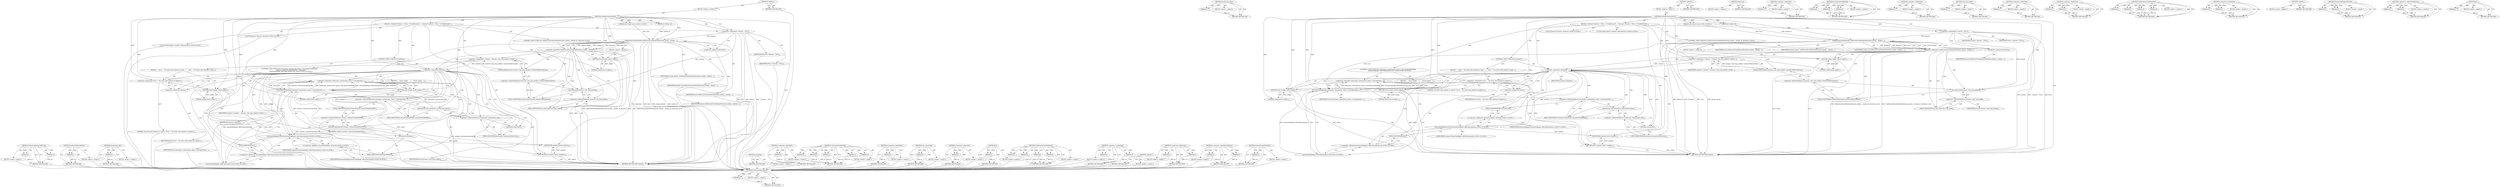 digraph "GetLastCommittedURL" {
vulnerable_119 [label=<(METHOD,GetActiveWebContents)>];
vulnerable_120 [label=<(PARAM,p1)>];
vulnerable_121 [label=<(BLOCK,&lt;empty&gt;,&lt;empty&gt;)>];
vulnerable_122 [label=<(METHOD_RETURN,ANY)>];
vulnerable_142 [label=<(METHOD,permissions_data)>];
vulnerable_143 [label=<(PARAM,p1)>];
vulnerable_144 [label=<(BLOCK,&lt;empty&gt;,&lt;empty&gt;)>];
vulnerable_145 [label=<(METHOD_RETURN,ANY)>];
vulnerable_6 [label=<(METHOD,&lt;global&gt;)<SUB>1</SUB>>];
vulnerable_7 [label=<(BLOCK,&lt;empty&gt;,&lt;empty&gt;)<SUB>1</SUB>>];
vulnerable_8 [label=<(METHOD,GetWebContentsForID)<SUB>1</SUB>>];
vulnerable_9 [label=<(PARAM,int window_id)<SUB>2</SUB>>];
vulnerable_10 [label="<(PARAM,std::string* error)<SUB>3</SUB>>"];
vulnerable_11 [label=<(BLOCK,{
  Browser* browser = NULL;
  if (!GetBrowserF...,{
  Browser* browser = NULL;
  if (!GetBrowserF...)<SUB>3</SUB>>];
vulnerable_12 [label="<(LOCAL,Browser* browser: Browser*)<SUB>4</SUB>>"];
vulnerable_13 [label=<(&lt;operator&gt;.assignment,* browser = NULL)<SUB>4</SUB>>];
vulnerable_14 [label=<(IDENTIFIER,browser,* browser = NULL)<SUB>4</SUB>>];
vulnerable_15 [label=<(IDENTIFIER,NULL,* browser = NULL)<SUB>4</SUB>>];
vulnerable_16 [label=<(CONTROL_STRUCTURE,IF,if (!GetBrowserFromWindowID(chrome_details_, window_id, &amp;browser, error)))<SUB>5</SUB>>];
vulnerable_17 [label=<(&lt;operator&gt;.logicalNot,!GetBrowserFromWindowID(chrome_details_, window...)<SUB>5</SUB>>];
vulnerable_18 [label=<(GetBrowserFromWindowID,GetBrowserFromWindowID(chrome_details_, window_...)<SUB>5</SUB>>];
vulnerable_19 [label=<(IDENTIFIER,chrome_details_,GetBrowserFromWindowID(chrome_details_, window_...)<SUB>5</SUB>>];
vulnerable_20 [label=<(IDENTIFIER,window_id,GetBrowserFromWindowID(chrome_details_, window_...)<SUB>5</SUB>>];
vulnerable_21 [label=<(&lt;operator&gt;.addressOf,&amp;browser)<SUB>5</SUB>>];
vulnerable_22 [label=<(IDENTIFIER,browser,GetBrowserFromWindowID(chrome_details_, window_...)<SUB>5</SUB>>];
vulnerable_23 [label=<(IDENTIFIER,error,GetBrowserFromWindowID(chrome_details_, window_...)<SUB>5</SUB>>];
vulnerable_24 [label=<(BLOCK,&lt;empty&gt;,&lt;empty&gt;)<SUB>6</SUB>>];
vulnerable_25 [label=<(RETURN,return nullptr;,return nullptr;)<SUB>6</SUB>>];
vulnerable_26 [label=<(LITERAL,nullptr,return nullptr;)<SUB>6</SUB>>];
vulnerable_27 [label="<(LOCAL,WebContents* contents: WebContents*)<SUB>8</SUB>>"];
vulnerable_28 [label=<(&lt;operator&gt;.assignment,* contents = browser-&gt;tab_strip_model()-&gt;GetAct...)<SUB>8</SUB>>];
vulnerable_29 [label=<(IDENTIFIER,contents,* contents = browser-&gt;tab_strip_model()-&gt;GetAct...)<SUB>8</SUB>>];
vulnerable_30 [label=<(GetActiveWebContents,browser-&gt;tab_strip_model()-&gt;GetActiveWebContents())<SUB>8</SUB>>];
vulnerable_31 [label=<(&lt;operator&gt;.indirectFieldAccess,browser-&gt;tab_strip_model()-&gt;GetActiveWebContents)<SUB>8</SUB>>];
vulnerable_32 [label=<(tab_strip_model,browser-&gt;tab_strip_model())<SUB>8</SUB>>];
vulnerable_33 [label=<(&lt;operator&gt;.indirectFieldAccess,browser-&gt;tab_strip_model)<SUB>8</SUB>>];
vulnerable_34 [label=<(IDENTIFIER,browser,browser-&gt;tab_strip_model())<SUB>8</SUB>>];
vulnerable_35 [label=<(FIELD_IDENTIFIER,tab_strip_model,tab_strip_model)<SUB>8</SUB>>];
vulnerable_36 [label=<(FIELD_IDENTIFIER,GetActiveWebContents,GetActiveWebContents)<SUB>8</SUB>>];
vulnerable_37 [label=<(CONTROL_STRUCTURE,IF,if (!contents))<SUB>9</SUB>>];
vulnerable_38 [label=<(&lt;operator&gt;.logicalNot,!contents)<SUB>9</SUB>>];
vulnerable_39 [label=<(IDENTIFIER,contents,!contents)<SUB>9</SUB>>];
vulnerable_40 [label=<(BLOCK,{
    *error = &quot;No active web contents to captu...,{
    *error = &quot;No active web contents to captu...)<SUB>9</SUB>>];
vulnerable_41 [label=<(&lt;operator&gt;.assignment,*error = &quot;No active web contents to capture&quot;)<SUB>10</SUB>>];
vulnerable_42 [label=<(&lt;operator&gt;.indirection,*error)<SUB>10</SUB>>];
vulnerable_43 [label=<(IDENTIFIER,error,*error = &quot;No active web contents to capture&quot;)<SUB>10</SUB>>];
vulnerable_44 [label=<(LITERAL,&quot;No active web contents to capture&quot;,*error = &quot;No active web contents to capture&quot;)<SUB>10</SUB>>];
vulnerable_45 [label=<(RETURN,return nullptr;,return nullptr;)<SUB>11</SUB>>];
vulnerable_46 [label=<(LITERAL,nullptr,return nullptr;)<SUB>11</SUB>>];
vulnerable_47 [label="<(CONTROL_STRUCTURE,IF,if (!extension()-&gt;permissions_data()-&gt;CanCaptureVisiblePage(
           SessionTabHelper::IdForTab(contents).id(), error)))<SUB>14</SUB>>"];
vulnerable_48 [label=<(&lt;operator&gt;.logicalNot,!extension()-&gt;permissions_data()-&gt;CanCaptureVis...)<SUB>14</SUB>>];
vulnerable_49 [label=<(CanCaptureVisiblePage,extension()-&gt;permissions_data()-&gt;CanCaptureVisi...)<SUB>14</SUB>>];
vulnerable_50 [label=<(&lt;operator&gt;.indirectFieldAccess,extension()-&gt;permissions_data()-&gt;CanCaptureVisi...)<SUB>14</SUB>>];
vulnerable_51 [label=<(permissions_data,extension()-&gt;permissions_data())<SUB>14</SUB>>];
vulnerable_52 [label=<(&lt;operator&gt;.indirectFieldAccess,extension()-&gt;permissions_data)<SUB>14</SUB>>];
vulnerable_53 [label=<(extension,extension())<SUB>14</SUB>>];
vulnerable_54 [label=<(FIELD_IDENTIFIER,permissions_data,permissions_data)<SUB>14</SUB>>];
vulnerable_55 [label=<(FIELD_IDENTIFIER,CanCaptureVisiblePage,CanCaptureVisiblePage)<SUB>14</SUB>>];
vulnerable_56 [label="<(id,SessionTabHelper::IdForTab(contents).id())<SUB>15</SUB>>"];
vulnerable_57 [label="<(&lt;operator&gt;.fieldAccess,SessionTabHelper::IdForTab(contents).id)<SUB>15</SUB>>"];
vulnerable_58 [label="<(SessionTabHelper.IdForTab,SessionTabHelper::IdForTab(contents))<SUB>15</SUB>>"];
vulnerable_59 [label="<(&lt;operator&gt;.fieldAccess,SessionTabHelper::IdForTab)<SUB>15</SUB>>"];
vulnerable_60 [label="<(IDENTIFIER,SessionTabHelper,SessionTabHelper::IdForTab(contents))<SUB>15</SUB>>"];
vulnerable_61 [label=<(FIELD_IDENTIFIER,IdForTab,IdForTab)<SUB>15</SUB>>];
vulnerable_62 [label="<(IDENTIFIER,contents,SessionTabHelper::IdForTab(contents))<SUB>15</SUB>>"];
vulnerable_63 [label=<(FIELD_IDENTIFIER,id,id)<SUB>15</SUB>>];
vulnerable_64 [label=<(IDENTIFIER,error,extension()-&gt;permissions_data()-&gt;CanCaptureVisi...)<SUB>15</SUB>>];
vulnerable_65 [label=<(BLOCK,{
     return nullptr;
   },{
     return nullptr;
   })<SUB>15</SUB>>];
vulnerable_66 [label=<(RETURN,return nullptr;,return nullptr;)<SUB>16</SUB>>];
vulnerable_67 [label=<(LITERAL,nullptr,return nullptr;)<SUB>16</SUB>>];
vulnerable_68 [label=<(RETURN,return contents;,return contents;)<SUB>18</SUB>>];
vulnerable_69 [label=<(IDENTIFIER,contents,return contents;)<SUB>18</SUB>>];
vulnerable_70 [label=<(METHOD_RETURN,WebContents)<SUB>1</SUB>>];
vulnerable_72 [label=<(METHOD_RETURN,ANY)<SUB>1</SUB>>];
vulnerable_146 [label=<(METHOD,extension)>];
vulnerable_147 [label=<(BLOCK,&lt;empty&gt;,&lt;empty&gt;)>];
vulnerable_148 [label=<(METHOD_RETURN,ANY)>];
vulnerable_104 [label=<(METHOD,&lt;operator&gt;.logicalNot)>];
vulnerable_105 [label=<(PARAM,p1)>];
vulnerable_106 [label=<(BLOCK,&lt;empty&gt;,&lt;empty&gt;)>];
vulnerable_107 [label=<(METHOD_RETURN,ANY)>];
vulnerable_136 [label=<(METHOD,CanCaptureVisiblePage)>];
vulnerable_137 [label=<(PARAM,p1)>];
vulnerable_138 [label=<(PARAM,p2)>];
vulnerable_139 [label=<(PARAM,p3)>];
vulnerable_140 [label=<(BLOCK,&lt;empty&gt;,&lt;empty&gt;)>];
vulnerable_141 [label=<(METHOD_RETURN,ANY)>];
vulnerable_132 [label=<(METHOD,&lt;operator&gt;.indirection)>];
vulnerable_133 [label=<(PARAM,p1)>];
vulnerable_134 [label=<(BLOCK,&lt;empty&gt;,&lt;empty&gt;)>];
vulnerable_135 [label=<(METHOD_RETURN,ANY)>];
vulnerable_128 [label=<(METHOD,tab_strip_model)>];
vulnerable_129 [label=<(PARAM,p1)>];
vulnerable_130 [label=<(BLOCK,&lt;empty&gt;,&lt;empty&gt;)>];
vulnerable_131 [label=<(METHOD_RETURN,ANY)>];
vulnerable_115 [label=<(METHOD,&lt;operator&gt;.addressOf)>];
vulnerable_116 [label=<(PARAM,p1)>];
vulnerable_117 [label=<(BLOCK,&lt;empty&gt;,&lt;empty&gt;)>];
vulnerable_118 [label=<(METHOD_RETURN,ANY)>];
vulnerable_153 [label=<(METHOD,&lt;operator&gt;.fieldAccess)>];
vulnerable_154 [label=<(PARAM,p1)>];
vulnerable_155 [label=<(PARAM,p2)>];
vulnerable_156 [label=<(BLOCK,&lt;empty&gt;,&lt;empty&gt;)>];
vulnerable_157 [label=<(METHOD_RETURN,ANY)>];
vulnerable_108 [label=<(METHOD,GetBrowserFromWindowID)>];
vulnerable_109 [label=<(PARAM,p1)>];
vulnerable_110 [label=<(PARAM,p2)>];
vulnerable_111 [label=<(PARAM,p3)>];
vulnerable_112 [label=<(PARAM,p4)>];
vulnerable_113 [label=<(BLOCK,&lt;empty&gt;,&lt;empty&gt;)>];
vulnerable_114 [label=<(METHOD_RETURN,ANY)>];
vulnerable_99 [label=<(METHOD,&lt;operator&gt;.assignment)>];
vulnerable_100 [label=<(PARAM,p1)>];
vulnerable_101 [label=<(PARAM,p2)>];
vulnerable_102 [label=<(BLOCK,&lt;empty&gt;,&lt;empty&gt;)>];
vulnerable_103 [label=<(METHOD_RETURN,ANY)>];
vulnerable_93 [label=<(METHOD,&lt;global&gt;)<SUB>1</SUB>>];
vulnerable_94 [label=<(BLOCK,&lt;empty&gt;,&lt;empty&gt;)>];
vulnerable_95 [label=<(METHOD_RETURN,ANY)>];
vulnerable_158 [label=<(METHOD,SessionTabHelper.IdForTab)>];
vulnerable_159 [label=<(PARAM,p1)>];
vulnerable_160 [label=<(PARAM,p2)>];
vulnerable_161 [label=<(BLOCK,&lt;empty&gt;,&lt;empty&gt;)>];
vulnerable_162 [label=<(METHOD_RETURN,ANY)>];
vulnerable_123 [label=<(METHOD,&lt;operator&gt;.indirectFieldAccess)>];
vulnerable_124 [label=<(PARAM,p1)>];
vulnerable_125 [label=<(PARAM,p2)>];
vulnerable_126 [label=<(BLOCK,&lt;empty&gt;,&lt;empty&gt;)>];
vulnerable_127 [label=<(METHOD_RETURN,ANY)>];
vulnerable_149 [label=<(METHOD,id)>];
vulnerable_150 [label=<(PARAM,p1)>];
vulnerable_151 [label=<(BLOCK,&lt;empty&gt;,&lt;empty&gt;)>];
vulnerable_152 [label=<(METHOD_RETURN,ANY)>];
fixed_169 [label=<(METHOD,SessionTabHelper.IdForTab)>];
fixed_170 [label=<(PARAM,p1)>];
fixed_171 [label=<(PARAM,p2)>];
fixed_172 [label=<(BLOCK,&lt;empty&gt;,&lt;empty&gt;)>];
fixed_173 [label=<(METHOD_RETURN,ANY)>];
fixed_124 [label=<(METHOD,GetActiveWebContents)>];
fixed_125 [label=<(PARAM,p1)>];
fixed_126 [label=<(BLOCK,&lt;empty&gt;,&lt;empty&gt;)>];
fixed_127 [label=<(METHOD_RETURN,ANY)>];
fixed_149 [label=<(METHOD,permissions_data)>];
fixed_150 [label=<(PARAM,p1)>];
fixed_151 [label=<(BLOCK,&lt;empty&gt;,&lt;empty&gt;)>];
fixed_152 [label=<(METHOD_RETURN,ANY)>];
fixed_6 [label=<(METHOD,&lt;global&gt;)<SUB>1</SUB>>];
fixed_7 [label=<(BLOCK,&lt;empty&gt;,&lt;empty&gt;)<SUB>1</SUB>>];
fixed_8 [label=<(METHOD,GetWebContentsForID)<SUB>1</SUB>>];
fixed_9 [label=<(PARAM,int window_id)<SUB>2</SUB>>];
fixed_10 [label="<(PARAM,std::string* error)<SUB>3</SUB>>"];
fixed_11 [label=<(BLOCK,{
  Browser* browser = NULL;
  if (!GetBrowserF...,{
  Browser* browser = NULL;
  if (!GetBrowserF...)<SUB>3</SUB>>];
fixed_12 [label="<(LOCAL,Browser* browser: Browser*)<SUB>4</SUB>>"];
fixed_13 [label=<(&lt;operator&gt;.assignment,* browser = NULL)<SUB>4</SUB>>];
fixed_14 [label=<(IDENTIFIER,browser,* browser = NULL)<SUB>4</SUB>>];
fixed_15 [label=<(IDENTIFIER,NULL,* browser = NULL)<SUB>4</SUB>>];
fixed_16 [label=<(CONTROL_STRUCTURE,IF,if (!GetBrowserFromWindowID(chrome_details_, window_id, &amp;browser, error)))<SUB>5</SUB>>];
fixed_17 [label=<(&lt;operator&gt;.logicalNot,!GetBrowserFromWindowID(chrome_details_, window...)<SUB>5</SUB>>];
fixed_18 [label=<(GetBrowserFromWindowID,GetBrowserFromWindowID(chrome_details_, window_...)<SUB>5</SUB>>];
fixed_19 [label=<(IDENTIFIER,chrome_details_,GetBrowserFromWindowID(chrome_details_, window_...)<SUB>5</SUB>>];
fixed_20 [label=<(IDENTIFIER,window_id,GetBrowserFromWindowID(chrome_details_, window_...)<SUB>5</SUB>>];
fixed_21 [label=<(&lt;operator&gt;.addressOf,&amp;browser)<SUB>5</SUB>>];
fixed_22 [label=<(IDENTIFIER,browser,GetBrowserFromWindowID(chrome_details_, window_...)<SUB>5</SUB>>];
fixed_23 [label=<(IDENTIFIER,error,GetBrowserFromWindowID(chrome_details_, window_...)<SUB>5</SUB>>];
fixed_24 [label=<(BLOCK,&lt;empty&gt;,&lt;empty&gt;)<SUB>6</SUB>>];
fixed_25 [label=<(RETURN,return nullptr;,return nullptr;)<SUB>6</SUB>>];
fixed_26 [label=<(LITERAL,nullptr,return nullptr;)<SUB>6</SUB>>];
fixed_27 [label="<(LOCAL,WebContents* contents: WebContents*)<SUB>8</SUB>>"];
fixed_28 [label=<(&lt;operator&gt;.assignment,* contents = browser-&gt;tab_strip_model()-&gt;GetAct...)<SUB>8</SUB>>];
fixed_29 [label=<(IDENTIFIER,contents,* contents = browser-&gt;tab_strip_model()-&gt;GetAct...)<SUB>8</SUB>>];
fixed_30 [label=<(GetActiveWebContents,browser-&gt;tab_strip_model()-&gt;GetActiveWebContents())<SUB>8</SUB>>];
fixed_31 [label=<(&lt;operator&gt;.indirectFieldAccess,browser-&gt;tab_strip_model()-&gt;GetActiveWebContents)<SUB>8</SUB>>];
fixed_32 [label=<(tab_strip_model,browser-&gt;tab_strip_model())<SUB>8</SUB>>];
fixed_33 [label=<(&lt;operator&gt;.indirectFieldAccess,browser-&gt;tab_strip_model)<SUB>8</SUB>>];
fixed_34 [label=<(IDENTIFIER,browser,browser-&gt;tab_strip_model())<SUB>8</SUB>>];
fixed_35 [label=<(FIELD_IDENTIFIER,tab_strip_model,tab_strip_model)<SUB>8</SUB>>];
fixed_36 [label=<(FIELD_IDENTIFIER,GetActiveWebContents,GetActiveWebContents)<SUB>8</SUB>>];
fixed_37 [label=<(CONTROL_STRUCTURE,IF,if (!contents))<SUB>9</SUB>>];
fixed_38 [label=<(&lt;operator&gt;.logicalNot,!contents)<SUB>9</SUB>>];
fixed_39 [label=<(IDENTIFIER,contents,!contents)<SUB>9</SUB>>];
fixed_40 [label=<(BLOCK,{
    *error = &quot;No active web contents to captu...,{
    *error = &quot;No active web contents to captu...)<SUB>9</SUB>>];
fixed_41 [label=<(&lt;operator&gt;.assignment,*error = &quot;No active web contents to capture&quot;)<SUB>10</SUB>>];
fixed_42 [label=<(&lt;operator&gt;.indirection,*error)<SUB>10</SUB>>];
fixed_43 [label=<(IDENTIFIER,error,*error = &quot;No active web contents to capture&quot;)<SUB>10</SUB>>];
fixed_44 [label=<(LITERAL,&quot;No active web contents to capture&quot;,*error = &quot;No active web contents to capture&quot;)<SUB>10</SUB>>];
fixed_45 [label=<(RETURN,return nullptr;,return nullptr;)<SUB>11</SUB>>];
fixed_46 [label=<(LITERAL,nullptr,return nullptr;)<SUB>11</SUB>>];
fixed_47 [label="<(CONTROL_STRUCTURE,IF,if (!extension()-&gt;permissions_data()-&gt;CanCaptureVisiblePage(
          contents-&gt;GetLastCommittedURL(), extension(),
           SessionTabHelper::IdForTab(contents).id(), error)))<SUB>14</SUB>>"];
fixed_48 [label=<(&lt;operator&gt;.logicalNot,!extension()-&gt;permissions_data()-&gt;CanCaptureVis...)<SUB>14</SUB>>];
fixed_49 [label=<(CanCaptureVisiblePage,extension()-&gt;permissions_data()-&gt;CanCaptureVisi...)<SUB>14</SUB>>];
fixed_50 [label=<(&lt;operator&gt;.indirectFieldAccess,extension()-&gt;permissions_data()-&gt;CanCaptureVisi...)<SUB>14</SUB>>];
fixed_51 [label=<(permissions_data,extension()-&gt;permissions_data())<SUB>14</SUB>>];
fixed_52 [label=<(&lt;operator&gt;.indirectFieldAccess,extension()-&gt;permissions_data)<SUB>14</SUB>>];
fixed_53 [label=<(extension,extension())<SUB>14</SUB>>];
fixed_54 [label=<(FIELD_IDENTIFIER,permissions_data,permissions_data)<SUB>14</SUB>>];
fixed_55 [label=<(FIELD_IDENTIFIER,CanCaptureVisiblePage,CanCaptureVisiblePage)<SUB>14</SUB>>];
fixed_56 [label=<(GetLastCommittedURL,contents-&gt;GetLastCommittedURL())<SUB>15</SUB>>];
fixed_57 [label=<(&lt;operator&gt;.indirectFieldAccess,contents-&gt;GetLastCommittedURL)<SUB>15</SUB>>];
fixed_58 [label=<(IDENTIFIER,contents,contents-&gt;GetLastCommittedURL())<SUB>15</SUB>>];
fixed_59 [label=<(FIELD_IDENTIFIER,GetLastCommittedURL,GetLastCommittedURL)<SUB>15</SUB>>];
fixed_60 [label=<(extension,extension())<SUB>15</SUB>>];
fixed_61 [label="<(id,SessionTabHelper::IdForTab(contents).id())<SUB>16</SUB>>"];
fixed_62 [label="<(&lt;operator&gt;.fieldAccess,SessionTabHelper::IdForTab(contents).id)<SUB>16</SUB>>"];
fixed_63 [label="<(SessionTabHelper.IdForTab,SessionTabHelper::IdForTab(contents))<SUB>16</SUB>>"];
fixed_64 [label="<(&lt;operator&gt;.fieldAccess,SessionTabHelper::IdForTab)<SUB>16</SUB>>"];
fixed_65 [label="<(IDENTIFIER,SessionTabHelper,SessionTabHelper::IdForTab(contents))<SUB>16</SUB>>"];
fixed_66 [label=<(FIELD_IDENTIFIER,IdForTab,IdForTab)<SUB>16</SUB>>];
fixed_67 [label="<(IDENTIFIER,contents,SessionTabHelper::IdForTab(contents))<SUB>16</SUB>>"];
fixed_68 [label=<(FIELD_IDENTIFIER,id,id)<SUB>16</SUB>>];
fixed_69 [label=<(IDENTIFIER,error,extension()-&gt;permissions_data()-&gt;CanCaptureVisi...)<SUB>16</SUB>>];
fixed_70 [label=<(BLOCK,{
     return nullptr;
   },{
     return nullptr;
   })<SUB>16</SUB>>];
fixed_71 [label=<(RETURN,return nullptr;,return nullptr;)<SUB>17</SUB>>];
fixed_72 [label=<(LITERAL,nullptr,return nullptr;)<SUB>17</SUB>>];
fixed_73 [label=<(RETURN,return contents;,return contents;)<SUB>19</SUB>>];
fixed_74 [label=<(IDENTIFIER,contents,return contents;)<SUB>19</SUB>>];
fixed_75 [label=<(METHOD_RETURN,WebContents)<SUB>1</SUB>>];
fixed_77 [label=<(METHOD_RETURN,ANY)<SUB>1</SUB>>];
fixed_153 [label=<(METHOD,extension)>];
fixed_154 [label=<(BLOCK,&lt;empty&gt;,&lt;empty&gt;)>];
fixed_155 [label=<(METHOD_RETURN,ANY)>];
fixed_109 [label=<(METHOD,&lt;operator&gt;.logicalNot)>];
fixed_110 [label=<(PARAM,p1)>];
fixed_111 [label=<(BLOCK,&lt;empty&gt;,&lt;empty&gt;)>];
fixed_112 [label=<(METHOD_RETURN,ANY)>];
fixed_141 [label=<(METHOD,CanCaptureVisiblePage)>];
fixed_142 [label=<(PARAM,p1)>];
fixed_143 [label=<(PARAM,p2)>];
fixed_144 [label=<(PARAM,p3)>];
fixed_145 [label=<(PARAM,p4)>];
fixed_146 [label=<(PARAM,p5)>];
fixed_147 [label=<(BLOCK,&lt;empty&gt;,&lt;empty&gt;)>];
fixed_148 [label=<(METHOD_RETURN,ANY)>];
fixed_137 [label=<(METHOD,&lt;operator&gt;.indirection)>];
fixed_138 [label=<(PARAM,p1)>];
fixed_139 [label=<(BLOCK,&lt;empty&gt;,&lt;empty&gt;)>];
fixed_140 [label=<(METHOD_RETURN,ANY)>];
fixed_133 [label=<(METHOD,tab_strip_model)>];
fixed_134 [label=<(PARAM,p1)>];
fixed_135 [label=<(BLOCK,&lt;empty&gt;,&lt;empty&gt;)>];
fixed_136 [label=<(METHOD_RETURN,ANY)>];
fixed_120 [label=<(METHOD,&lt;operator&gt;.addressOf)>];
fixed_121 [label=<(PARAM,p1)>];
fixed_122 [label=<(BLOCK,&lt;empty&gt;,&lt;empty&gt;)>];
fixed_123 [label=<(METHOD_RETURN,ANY)>];
fixed_160 [label=<(METHOD,id)>];
fixed_161 [label=<(PARAM,p1)>];
fixed_162 [label=<(BLOCK,&lt;empty&gt;,&lt;empty&gt;)>];
fixed_163 [label=<(METHOD_RETURN,ANY)>];
fixed_113 [label=<(METHOD,GetBrowserFromWindowID)>];
fixed_114 [label=<(PARAM,p1)>];
fixed_115 [label=<(PARAM,p2)>];
fixed_116 [label=<(PARAM,p3)>];
fixed_117 [label=<(PARAM,p4)>];
fixed_118 [label=<(BLOCK,&lt;empty&gt;,&lt;empty&gt;)>];
fixed_119 [label=<(METHOD_RETURN,ANY)>];
fixed_104 [label=<(METHOD,&lt;operator&gt;.assignment)>];
fixed_105 [label=<(PARAM,p1)>];
fixed_106 [label=<(PARAM,p2)>];
fixed_107 [label=<(BLOCK,&lt;empty&gt;,&lt;empty&gt;)>];
fixed_108 [label=<(METHOD_RETURN,ANY)>];
fixed_98 [label=<(METHOD,&lt;global&gt;)<SUB>1</SUB>>];
fixed_99 [label=<(BLOCK,&lt;empty&gt;,&lt;empty&gt;)>];
fixed_100 [label=<(METHOD_RETURN,ANY)>];
fixed_164 [label=<(METHOD,&lt;operator&gt;.fieldAccess)>];
fixed_165 [label=<(PARAM,p1)>];
fixed_166 [label=<(PARAM,p2)>];
fixed_167 [label=<(BLOCK,&lt;empty&gt;,&lt;empty&gt;)>];
fixed_168 [label=<(METHOD_RETURN,ANY)>];
fixed_128 [label=<(METHOD,&lt;operator&gt;.indirectFieldAccess)>];
fixed_129 [label=<(PARAM,p1)>];
fixed_130 [label=<(PARAM,p2)>];
fixed_131 [label=<(BLOCK,&lt;empty&gt;,&lt;empty&gt;)>];
fixed_132 [label=<(METHOD_RETURN,ANY)>];
fixed_156 [label=<(METHOD,GetLastCommittedURL)>];
fixed_157 [label=<(PARAM,p1)>];
fixed_158 [label=<(BLOCK,&lt;empty&gt;,&lt;empty&gt;)>];
fixed_159 [label=<(METHOD_RETURN,ANY)>];
vulnerable_119 -> vulnerable_120  [key=0, label="AST: "];
vulnerable_119 -> vulnerable_120  [key=1, label="DDG: "];
vulnerable_119 -> vulnerable_121  [key=0, label="AST: "];
vulnerable_119 -> vulnerable_122  [key=0, label="AST: "];
vulnerable_119 -> vulnerable_122  [key=1, label="CFG: "];
vulnerable_120 -> vulnerable_122  [key=0, label="DDG: p1"];
vulnerable_142 -> vulnerable_143  [key=0, label="AST: "];
vulnerable_142 -> vulnerable_143  [key=1, label="DDG: "];
vulnerable_142 -> vulnerable_144  [key=0, label="AST: "];
vulnerable_142 -> vulnerable_145  [key=0, label="AST: "];
vulnerable_142 -> vulnerable_145  [key=1, label="CFG: "];
vulnerable_143 -> vulnerable_145  [key=0, label="DDG: p1"];
vulnerable_6 -> vulnerable_7  [key=0, label="AST: "];
vulnerable_6 -> vulnerable_72  [key=0, label="AST: "];
vulnerable_6 -> vulnerable_72  [key=1, label="CFG: "];
vulnerable_7 -> vulnerable_8  [key=0, label="AST: "];
vulnerable_8 -> vulnerable_9  [key=0, label="AST: "];
vulnerable_8 -> vulnerable_9  [key=1, label="DDG: "];
vulnerable_8 -> vulnerable_10  [key=0, label="AST: "];
vulnerable_8 -> vulnerable_10  [key=1, label="DDG: "];
vulnerable_8 -> vulnerable_11  [key=0, label="AST: "];
vulnerable_8 -> vulnerable_70  [key=0, label="AST: "];
vulnerable_8 -> vulnerable_13  [key=0, label="CFG: "];
vulnerable_8 -> vulnerable_13  [key=1, label="DDG: "];
vulnerable_8 -> vulnerable_69  [key=0, label="DDG: "];
vulnerable_8 -> vulnerable_25  [key=0, label="DDG: "];
vulnerable_8 -> vulnerable_38  [key=0, label="DDG: "];
vulnerable_8 -> vulnerable_41  [key=0, label="DDG: "];
vulnerable_8 -> vulnerable_45  [key=0, label="DDG: "];
vulnerable_8 -> vulnerable_66  [key=0, label="DDG: "];
vulnerable_8 -> vulnerable_18  [key=0, label="DDG: "];
vulnerable_8 -> vulnerable_26  [key=0, label="DDG: "];
vulnerable_8 -> vulnerable_46  [key=0, label="DDG: "];
vulnerable_8 -> vulnerable_49  [key=0, label="DDG: "];
vulnerable_8 -> vulnerable_67  [key=0, label="DDG: "];
vulnerable_8 -> vulnerable_32  [key=0, label="DDG: "];
vulnerable_8 -> vulnerable_58  [key=0, label="DDG: "];
vulnerable_9 -> vulnerable_18  [key=0, label="DDG: window_id"];
vulnerable_10 -> vulnerable_18  [key=0, label="DDG: error"];
vulnerable_11 -> vulnerable_12  [key=0, label="AST: "];
vulnerable_11 -> vulnerable_13  [key=0, label="AST: "];
vulnerable_11 -> vulnerable_16  [key=0, label="AST: "];
vulnerable_11 -> vulnerable_27  [key=0, label="AST: "];
vulnerable_11 -> vulnerable_28  [key=0, label="AST: "];
vulnerable_11 -> vulnerable_37  [key=0, label="AST: "];
vulnerable_11 -> vulnerable_47  [key=0, label="AST: "];
vulnerable_11 -> vulnerable_68  [key=0, label="AST: "];
vulnerable_13 -> vulnerable_14  [key=0, label="AST: "];
vulnerable_13 -> vulnerable_15  [key=0, label="AST: "];
vulnerable_13 -> vulnerable_21  [key=0, label="CFG: "];
vulnerable_13 -> vulnerable_70  [key=0, label="DDG: browser"];
vulnerable_13 -> vulnerable_70  [key=1, label="DDG: * browser = NULL"];
vulnerable_13 -> vulnerable_70  [key=2, label="DDG: NULL"];
vulnerable_13 -> vulnerable_18  [key=0, label="DDG: browser"];
vulnerable_13 -> vulnerable_32  [key=0, label="DDG: browser"];
vulnerable_16 -> vulnerable_17  [key=0, label="AST: "];
vulnerable_16 -> vulnerable_24  [key=0, label="AST: "];
vulnerable_17 -> vulnerable_18  [key=0, label="AST: "];
vulnerable_17 -> vulnerable_25  [key=0, label="CFG: "];
vulnerable_17 -> vulnerable_25  [key=1, label="CDG: "];
vulnerable_17 -> vulnerable_35  [key=0, label="CFG: "];
vulnerable_17 -> vulnerable_35  [key=1, label="CDG: "];
vulnerable_17 -> vulnerable_70  [key=0, label="DDG: GetBrowserFromWindowID(chrome_details_, window_id, &amp;browser, error)"];
vulnerable_17 -> vulnerable_70  [key=1, label="DDG: !GetBrowserFromWindowID(chrome_details_, window_id, &amp;browser, error)"];
vulnerable_17 -> vulnerable_30  [key=0, label="CDG: "];
vulnerable_17 -> vulnerable_32  [key=0, label="CDG: "];
vulnerable_17 -> vulnerable_33  [key=0, label="CDG: "];
vulnerable_17 -> vulnerable_28  [key=0, label="CDG: "];
vulnerable_17 -> vulnerable_36  [key=0, label="CDG: "];
vulnerable_17 -> vulnerable_38  [key=0, label="CDG: "];
vulnerable_17 -> vulnerable_31  [key=0, label="CDG: "];
vulnerable_18 -> vulnerable_19  [key=0, label="AST: "];
vulnerable_18 -> vulnerable_20  [key=0, label="AST: "];
vulnerable_18 -> vulnerable_21  [key=0, label="AST: "];
vulnerable_18 -> vulnerable_23  [key=0, label="AST: "];
vulnerable_18 -> vulnerable_17  [key=0, label="CFG: "];
vulnerable_18 -> vulnerable_17  [key=1, label="DDG: chrome_details_"];
vulnerable_18 -> vulnerable_17  [key=2, label="DDG: window_id"];
vulnerable_18 -> vulnerable_17  [key=3, label="DDG: &amp;browser"];
vulnerable_18 -> vulnerable_17  [key=4, label="DDG: error"];
vulnerable_18 -> vulnerable_70  [key=0, label="DDG: window_id"];
vulnerable_18 -> vulnerable_70  [key=1, label="DDG: &amp;browser"];
vulnerable_18 -> vulnerable_70  [key=2, label="DDG: error"];
vulnerable_18 -> vulnerable_70  [key=3, label="DDG: chrome_details_"];
vulnerable_18 -> vulnerable_49  [key=0, label="DDG: error"];
vulnerable_21 -> vulnerable_22  [key=0, label="AST: "];
vulnerable_21 -> vulnerable_18  [key=0, label="CFG: "];
vulnerable_24 -> vulnerable_25  [key=0, label="AST: "];
vulnerable_25 -> vulnerable_26  [key=0, label="AST: "];
vulnerable_25 -> vulnerable_70  [key=0, label="CFG: "];
vulnerable_25 -> vulnerable_70  [key=1, label="DDG: &lt;RET&gt;"];
vulnerable_26 -> vulnerable_25  [key=0, label="DDG: nullptr"];
vulnerable_28 -> vulnerable_29  [key=0, label="AST: "];
vulnerable_28 -> vulnerable_30  [key=0, label="AST: "];
vulnerable_28 -> vulnerable_38  [key=0, label="CFG: "];
vulnerable_28 -> vulnerable_38  [key=1, label="DDG: contents"];
vulnerable_30 -> vulnerable_31  [key=0, label="AST: "];
vulnerable_30 -> vulnerable_28  [key=0, label="CFG: "];
vulnerable_30 -> vulnerable_28  [key=1, label="DDG: browser-&gt;tab_strip_model()-&gt;GetActiveWebContents"];
vulnerable_31 -> vulnerable_32  [key=0, label="AST: "];
vulnerable_31 -> vulnerable_36  [key=0, label="AST: "];
vulnerable_31 -> vulnerable_30  [key=0, label="CFG: "];
vulnerable_32 -> vulnerable_33  [key=0, label="AST: "];
vulnerable_32 -> vulnerable_36  [key=0, label="CFG: "];
vulnerable_33 -> vulnerable_34  [key=0, label="AST: "];
vulnerable_33 -> vulnerable_35  [key=0, label="AST: "];
vulnerable_33 -> vulnerable_32  [key=0, label="CFG: "];
vulnerable_35 -> vulnerable_33  [key=0, label="CFG: "];
vulnerable_36 -> vulnerable_31  [key=0, label="CFG: "];
vulnerable_37 -> vulnerable_38  [key=0, label="AST: "];
vulnerable_37 -> vulnerable_40  [key=0, label="AST: "];
vulnerable_38 -> vulnerable_39  [key=0, label="AST: "];
vulnerable_38 -> vulnerable_53  [key=0, label="CFG: "];
vulnerable_38 -> vulnerable_53  [key=1, label="CDG: "];
vulnerable_38 -> vulnerable_42  [key=0, label="CFG: "];
vulnerable_38 -> vulnerable_42  [key=1, label="CDG: "];
vulnerable_38 -> vulnerable_58  [key=0, label="DDG: contents"];
vulnerable_38 -> vulnerable_58  [key=1, label="CDG: "];
vulnerable_38 -> vulnerable_48  [key=0, label="CDG: "];
vulnerable_38 -> vulnerable_49  [key=0, label="CDG: "];
vulnerable_38 -> vulnerable_61  [key=0, label="CDG: "];
vulnerable_38 -> vulnerable_51  [key=0, label="CDG: "];
vulnerable_38 -> vulnerable_57  [key=0, label="CDG: "];
vulnerable_38 -> vulnerable_52  [key=0, label="CDG: "];
vulnerable_38 -> vulnerable_56  [key=0, label="CDG: "];
vulnerable_38 -> vulnerable_41  [key=0, label="CDG: "];
vulnerable_38 -> vulnerable_45  [key=0, label="CDG: "];
vulnerable_38 -> vulnerable_63  [key=0, label="CDG: "];
vulnerable_38 -> vulnerable_50  [key=0, label="CDG: "];
vulnerable_38 -> vulnerable_59  [key=0, label="CDG: "];
vulnerable_38 -> vulnerable_55  [key=0, label="CDG: "];
vulnerable_38 -> vulnerable_54  [key=0, label="CDG: "];
vulnerable_40 -> vulnerable_41  [key=0, label="AST: "];
vulnerable_40 -> vulnerable_45  [key=0, label="AST: "];
vulnerable_41 -> vulnerable_42  [key=0, label="AST: "];
vulnerable_41 -> vulnerable_44  [key=0, label="AST: "];
vulnerable_41 -> vulnerable_45  [key=0, label="CFG: "];
vulnerable_42 -> vulnerable_43  [key=0, label="AST: "];
vulnerable_42 -> vulnerable_41  [key=0, label="CFG: "];
vulnerable_45 -> vulnerable_46  [key=0, label="AST: "];
vulnerable_45 -> vulnerable_70  [key=0, label="CFG: "];
vulnerable_45 -> vulnerable_70  [key=1, label="DDG: &lt;RET&gt;"];
vulnerable_46 -> vulnerable_45  [key=0, label="DDG: nullptr"];
vulnerable_47 -> vulnerable_48  [key=0, label="AST: "];
vulnerable_47 -> vulnerable_65  [key=0, label="AST: "];
vulnerable_48 -> vulnerable_49  [key=0, label="AST: "];
vulnerable_48 -> vulnerable_66  [key=0, label="CFG: "];
vulnerable_48 -> vulnerable_66  [key=1, label="CDG: "];
vulnerable_48 -> vulnerable_68  [key=0, label="CFG: "];
vulnerable_48 -> vulnerable_68  [key=1, label="CDG: "];
vulnerable_49 -> vulnerable_50  [key=0, label="AST: "];
vulnerable_49 -> vulnerable_56  [key=0, label="AST: "];
vulnerable_49 -> vulnerable_64  [key=0, label="AST: "];
vulnerable_49 -> vulnerable_48  [key=0, label="CFG: "];
vulnerable_49 -> vulnerable_48  [key=1, label="DDG: extension()-&gt;permissions_data()-&gt;CanCaptureVisiblePage"];
vulnerable_49 -> vulnerable_48  [key=2, label="DDG: SessionTabHelper::IdForTab(contents).id()"];
vulnerable_49 -> vulnerable_48  [key=3, label="DDG: error"];
vulnerable_50 -> vulnerable_51  [key=0, label="AST: "];
vulnerable_50 -> vulnerable_55  [key=0, label="AST: "];
vulnerable_50 -> vulnerable_61  [key=0, label="CFG: "];
vulnerable_51 -> vulnerable_52  [key=0, label="AST: "];
vulnerable_51 -> vulnerable_55  [key=0, label="CFG: "];
vulnerable_52 -> vulnerable_53  [key=0, label="AST: "];
vulnerable_52 -> vulnerable_54  [key=0, label="AST: "];
vulnerable_52 -> vulnerable_51  [key=0, label="CFG: "];
vulnerable_53 -> vulnerable_54  [key=0, label="CFG: "];
vulnerable_54 -> vulnerable_52  [key=0, label="CFG: "];
vulnerable_55 -> vulnerable_50  [key=0, label="CFG: "];
vulnerable_56 -> vulnerable_57  [key=0, label="AST: "];
vulnerable_56 -> vulnerable_49  [key=0, label="CFG: "];
vulnerable_56 -> vulnerable_49  [key=1, label="DDG: SessionTabHelper::IdForTab(contents).id"];
vulnerable_57 -> vulnerable_58  [key=0, label="AST: "];
vulnerable_57 -> vulnerable_63  [key=0, label="AST: "];
vulnerable_57 -> vulnerable_56  [key=0, label="CFG: "];
vulnerable_58 -> vulnerable_59  [key=0, label="AST: "];
vulnerable_58 -> vulnerable_62  [key=0, label="AST: "];
vulnerable_58 -> vulnerable_63  [key=0, label="CFG: "];
vulnerable_58 -> vulnerable_69  [key=0, label="DDG: contents"];
vulnerable_59 -> vulnerable_60  [key=0, label="AST: "];
vulnerable_59 -> vulnerable_61  [key=0, label="AST: "];
vulnerable_59 -> vulnerable_58  [key=0, label="CFG: "];
vulnerable_61 -> vulnerable_59  [key=0, label="CFG: "];
vulnerable_63 -> vulnerable_57  [key=0, label="CFG: "];
vulnerable_65 -> vulnerable_66  [key=0, label="AST: "];
vulnerable_66 -> vulnerable_67  [key=0, label="AST: "];
vulnerable_66 -> vulnerable_70  [key=0, label="CFG: "];
vulnerable_66 -> vulnerable_70  [key=1, label="DDG: &lt;RET&gt;"];
vulnerable_67 -> vulnerable_66  [key=0, label="DDG: nullptr"];
vulnerable_68 -> vulnerable_69  [key=0, label="AST: "];
vulnerable_68 -> vulnerable_70  [key=0, label="CFG: "];
vulnerable_68 -> vulnerable_70  [key=1, label="DDG: &lt;RET&gt;"];
vulnerable_69 -> vulnerable_68  [key=0, label="DDG: contents"];
vulnerable_146 -> vulnerable_147  [key=0, label="AST: "];
vulnerable_146 -> vulnerable_148  [key=0, label="AST: "];
vulnerable_146 -> vulnerable_148  [key=1, label="CFG: "];
vulnerable_104 -> vulnerable_105  [key=0, label="AST: "];
vulnerable_104 -> vulnerable_105  [key=1, label="DDG: "];
vulnerable_104 -> vulnerable_106  [key=0, label="AST: "];
vulnerable_104 -> vulnerable_107  [key=0, label="AST: "];
vulnerable_104 -> vulnerable_107  [key=1, label="CFG: "];
vulnerable_105 -> vulnerable_107  [key=0, label="DDG: p1"];
vulnerable_136 -> vulnerable_137  [key=0, label="AST: "];
vulnerable_136 -> vulnerable_137  [key=1, label="DDG: "];
vulnerable_136 -> vulnerable_140  [key=0, label="AST: "];
vulnerable_136 -> vulnerable_138  [key=0, label="AST: "];
vulnerable_136 -> vulnerable_138  [key=1, label="DDG: "];
vulnerable_136 -> vulnerable_141  [key=0, label="AST: "];
vulnerable_136 -> vulnerable_141  [key=1, label="CFG: "];
vulnerable_136 -> vulnerable_139  [key=0, label="AST: "];
vulnerable_136 -> vulnerable_139  [key=1, label="DDG: "];
vulnerable_137 -> vulnerable_141  [key=0, label="DDG: p1"];
vulnerable_138 -> vulnerable_141  [key=0, label="DDG: p2"];
vulnerable_139 -> vulnerable_141  [key=0, label="DDG: p3"];
vulnerable_132 -> vulnerable_133  [key=0, label="AST: "];
vulnerable_132 -> vulnerable_133  [key=1, label="DDG: "];
vulnerable_132 -> vulnerable_134  [key=0, label="AST: "];
vulnerable_132 -> vulnerable_135  [key=0, label="AST: "];
vulnerable_132 -> vulnerable_135  [key=1, label="CFG: "];
vulnerable_133 -> vulnerable_135  [key=0, label="DDG: p1"];
vulnerable_128 -> vulnerable_129  [key=0, label="AST: "];
vulnerable_128 -> vulnerable_129  [key=1, label="DDG: "];
vulnerable_128 -> vulnerable_130  [key=0, label="AST: "];
vulnerable_128 -> vulnerable_131  [key=0, label="AST: "];
vulnerable_128 -> vulnerable_131  [key=1, label="CFG: "];
vulnerable_129 -> vulnerable_131  [key=0, label="DDG: p1"];
vulnerable_115 -> vulnerable_116  [key=0, label="AST: "];
vulnerable_115 -> vulnerable_116  [key=1, label="DDG: "];
vulnerable_115 -> vulnerable_117  [key=0, label="AST: "];
vulnerable_115 -> vulnerable_118  [key=0, label="AST: "];
vulnerable_115 -> vulnerable_118  [key=1, label="CFG: "];
vulnerable_116 -> vulnerable_118  [key=0, label="DDG: p1"];
vulnerable_153 -> vulnerable_154  [key=0, label="AST: "];
vulnerable_153 -> vulnerable_154  [key=1, label="DDG: "];
vulnerable_153 -> vulnerable_156  [key=0, label="AST: "];
vulnerable_153 -> vulnerable_155  [key=0, label="AST: "];
vulnerable_153 -> vulnerable_155  [key=1, label="DDG: "];
vulnerable_153 -> vulnerable_157  [key=0, label="AST: "];
vulnerable_153 -> vulnerable_157  [key=1, label="CFG: "];
vulnerable_154 -> vulnerable_157  [key=0, label="DDG: p1"];
vulnerable_155 -> vulnerable_157  [key=0, label="DDG: p2"];
vulnerable_108 -> vulnerable_109  [key=0, label="AST: "];
vulnerable_108 -> vulnerable_109  [key=1, label="DDG: "];
vulnerable_108 -> vulnerable_113  [key=0, label="AST: "];
vulnerable_108 -> vulnerable_110  [key=0, label="AST: "];
vulnerable_108 -> vulnerable_110  [key=1, label="DDG: "];
vulnerable_108 -> vulnerable_114  [key=0, label="AST: "];
vulnerable_108 -> vulnerable_114  [key=1, label="CFG: "];
vulnerable_108 -> vulnerable_111  [key=0, label="AST: "];
vulnerable_108 -> vulnerable_111  [key=1, label="DDG: "];
vulnerable_108 -> vulnerable_112  [key=0, label="AST: "];
vulnerable_108 -> vulnerable_112  [key=1, label="DDG: "];
vulnerable_109 -> vulnerable_114  [key=0, label="DDG: p1"];
vulnerable_110 -> vulnerable_114  [key=0, label="DDG: p2"];
vulnerable_111 -> vulnerable_114  [key=0, label="DDG: p3"];
vulnerable_112 -> vulnerable_114  [key=0, label="DDG: p4"];
vulnerable_99 -> vulnerable_100  [key=0, label="AST: "];
vulnerable_99 -> vulnerable_100  [key=1, label="DDG: "];
vulnerable_99 -> vulnerable_102  [key=0, label="AST: "];
vulnerable_99 -> vulnerable_101  [key=0, label="AST: "];
vulnerable_99 -> vulnerable_101  [key=1, label="DDG: "];
vulnerable_99 -> vulnerable_103  [key=0, label="AST: "];
vulnerable_99 -> vulnerable_103  [key=1, label="CFG: "];
vulnerable_100 -> vulnerable_103  [key=0, label="DDG: p1"];
vulnerable_101 -> vulnerable_103  [key=0, label="DDG: p2"];
vulnerable_93 -> vulnerable_94  [key=0, label="AST: "];
vulnerable_93 -> vulnerable_95  [key=0, label="AST: "];
vulnerable_93 -> vulnerable_95  [key=1, label="CFG: "];
vulnerable_158 -> vulnerable_159  [key=0, label="AST: "];
vulnerable_158 -> vulnerable_159  [key=1, label="DDG: "];
vulnerable_158 -> vulnerable_161  [key=0, label="AST: "];
vulnerable_158 -> vulnerable_160  [key=0, label="AST: "];
vulnerable_158 -> vulnerable_160  [key=1, label="DDG: "];
vulnerable_158 -> vulnerable_162  [key=0, label="AST: "];
vulnerable_158 -> vulnerable_162  [key=1, label="CFG: "];
vulnerable_159 -> vulnerable_162  [key=0, label="DDG: p1"];
vulnerable_160 -> vulnerable_162  [key=0, label="DDG: p2"];
vulnerable_123 -> vulnerable_124  [key=0, label="AST: "];
vulnerable_123 -> vulnerable_124  [key=1, label="DDG: "];
vulnerable_123 -> vulnerable_126  [key=0, label="AST: "];
vulnerable_123 -> vulnerable_125  [key=0, label="AST: "];
vulnerable_123 -> vulnerable_125  [key=1, label="DDG: "];
vulnerable_123 -> vulnerable_127  [key=0, label="AST: "];
vulnerable_123 -> vulnerable_127  [key=1, label="CFG: "];
vulnerable_124 -> vulnerable_127  [key=0, label="DDG: p1"];
vulnerable_125 -> vulnerable_127  [key=0, label="DDG: p2"];
vulnerable_149 -> vulnerable_150  [key=0, label="AST: "];
vulnerable_149 -> vulnerable_150  [key=1, label="DDG: "];
vulnerable_149 -> vulnerable_151  [key=0, label="AST: "];
vulnerable_149 -> vulnerable_152  [key=0, label="AST: "];
vulnerable_149 -> vulnerable_152  [key=1, label="CFG: "];
vulnerable_150 -> vulnerable_152  [key=0, label="DDG: p1"];
fixed_169 -> fixed_170  [key=0, label="AST: "];
fixed_169 -> fixed_170  [key=1, label="DDG: "];
fixed_169 -> fixed_172  [key=0, label="AST: "];
fixed_169 -> fixed_171  [key=0, label="AST: "];
fixed_169 -> fixed_171  [key=1, label="DDG: "];
fixed_169 -> fixed_173  [key=0, label="AST: "];
fixed_169 -> fixed_173  [key=1, label="CFG: "];
fixed_170 -> fixed_173  [key=0, label="DDG: p1"];
fixed_171 -> fixed_173  [key=0, label="DDG: p2"];
fixed_172 -> vulnerable_119  [key=0];
fixed_173 -> vulnerable_119  [key=0];
fixed_124 -> fixed_125  [key=0, label="AST: "];
fixed_124 -> fixed_125  [key=1, label="DDG: "];
fixed_124 -> fixed_126  [key=0, label="AST: "];
fixed_124 -> fixed_127  [key=0, label="AST: "];
fixed_124 -> fixed_127  [key=1, label="CFG: "];
fixed_125 -> fixed_127  [key=0, label="DDG: p1"];
fixed_126 -> vulnerable_119  [key=0];
fixed_127 -> vulnerable_119  [key=0];
fixed_149 -> fixed_150  [key=0, label="AST: "];
fixed_149 -> fixed_150  [key=1, label="DDG: "];
fixed_149 -> fixed_151  [key=0, label="AST: "];
fixed_149 -> fixed_152  [key=0, label="AST: "];
fixed_149 -> fixed_152  [key=1, label="CFG: "];
fixed_150 -> fixed_152  [key=0, label="DDG: p1"];
fixed_151 -> vulnerable_119  [key=0];
fixed_152 -> vulnerable_119  [key=0];
fixed_6 -> fixed_7  [key=0, label="AST: "];
fixed_6 -> fixed_77  [key=0, label="AST: "];
fixed_6 -> fixed_77  [key=1, label="CFG: "];
fixed_7 -> fixed_8  [key=0, label="AST: "];
fixed_8 -> fixed_9  [key=0, label="AST: "];
fixed_8 -> fixed_9  [key=1, label="DDG: "];
fixed_8 -> fixed_10  [key=0, label="AST: "];
fixed_8 -> fixed_10  [key=1, label="DDG: "];
fixed_8 -> fixed_11  [key=0, label="AST: "];
fixed_8 -> fixed_75  [key=0, label="AST: "];
fixed_8 -> fixed_13  [key=0, label="CFG: "];
fixed_8 -> fixed_13  [key=1, label="DDG: "];
fixed_8 -> fixed_74  [key=0, label="DDG: "];
fixed_8 -> fixed_25  [key=0, label="DDG: "];
fixed_8 -> fixed_38  [key=0, label="DDG: "];
fixed_8 -> fixed_41  [key=0, label="DDG: "];
fixed_8 -> fixed_45  [key=0, label="DDG: "];
fixed_8 -> fixed_71  [key=0, label="DDG: "];
fixed_8 -> fixed_18  [key=0, label="DDG: "];
fixed_8 -> fixed_26  [key=0, label="DDG: "];
fixed_8 -> fixed_46  [key=0, label="DDG: "];
fixed_8 -> fixed_49  [key=0, label="DDG: "];
fixed_8 -> fixed_72  [key=0, label="DDG: "];
fixed_8 -> fixed_32  [key=0, label="DDG: "];
fixed_8 -> fixed_63  [key=0, label="DDG: "];
fixed_9 -> fixed_18  [key=0, label="DDG: window_id"];
fixed_10 -> fixed_18  [key=0, label="DDG: error"];
fixed_11 -> fixed_12  [key=0, label="AST: "];
fixed_11 -> fixed_13  [key=0, label="AST: "];
fixed_11 -> fixed_16  [key=0, label="AST: "];
fixed_11 -> fixed_27  [key=0, label="AST: "];
fixed_11 -> fixed_28  [key=0, label="AST: "];
fixed_11 -> fixed_37  [key=0, label="AST: "];
fixed_11 -> fixed_47  [key=0, label="AST: "];
fixed_11 -> fixed_73  [key=0, label="AST: "];
fixed_12 -> vulnerable_119  [key=0];
fixed_13 -> fixed_14  [key=0, label="AST: "];
fixed_13 -> fixed_15  [key=0, label="AST: "];
fixed_13 -> fixed_21  [key=0, label="CFG: "];
fixed_13 -> fixed_75  [key=0, label="DDG: browser"];
fixed_13 -> fixed_75  [key=1, label="DDG: * browser = NULL"];
fixed_13 -> fixed_75  [key=2, label="DDG: NULL"];
fixed_13 -> fixed_18  [key=0, label="DDG: browser"];
fixed_13 -> fixed_32  [key=0, label="DDG: browser"];
fixed_14 -> vulnerable_119  [key=0];
fixed_15 -> vulnerable_119  [key=0];
fixed_16 -> fixed_17  [key=0, label="AST: "];
fixed_16 -> fixed_24  [key=0, label="AST: "];
fixed_17 -> fixed_18  [key=0, label="AST: "];
fixed_17 -> fixed_25  [key=0, label="CFG: "];
fixed_17 -> fixed_25  [key=1, label="CDG: "];
fixed_17 -> fixed_35  [key=0, label="CFG: "];
fixed_17 -> fixed_35  [key=1, label="CDG: "];
fixed_17 -> fixed_75  [key=0, label="DDG: GetBrowserFromWindowID(chrome_details_, window_id, &amp;browser, error)"];
fixed_17 -> fixed_75  [key=1, label="DDG: !GetBrowserFromWindowID(chrome_details_, window_id, &amp;browser, error)"];
fixed_17 -> fixed_30  [key=0, label="CDG: "];
fixed_17 -> fixed_32  [key=0, label="CDG: "];
fixed_17 -> fixed_33  [key=0, label="CDG: "];
fixed_17 -> fixed_28  [key=0, label="CDG: "];
fixed_17 -> fixed_36  [key=0, label="CDG: "];
fixed_17 -> fixed_38  [key=0, label="CDG: "];
fixed_17 -> fixed_31  [key=0, label="CDG: "];
fixed_18 -> fixed_19  [key=0, label="AST: "];
fixed_18 -> fixed_20  [key=0, label="AST: "];
fixed_18 -> fixed_21  [key=0, label="AST: "];
fixed_18 -> fixed_23  [key=0, label="AST: "];
fixed_18 -> fixed_17  [key=0, label="CFG: "];
fixed_18 -> fixed_17  [key=1, label="DDG: chrome_details_"];
fixed_18 -> fixed_17  [key=2, label="DDG: window_id"];
fixed_18 -> fixed_17  [key=3, label="DDG: &amp;browser"];
fixed_18 -> fixed_17  [key=4, label="DDG: error"];
fixed_18 -> fixed_75  [key=0, label="DDG: window_id"];
fixed_18 -> fixed_75  [key=1, label="DDG: &amp;browser"];
fixed_18 -> fixed_75  [key=2, label="DDG: error"];
fixed_18 -> fixed_75  [key=3, label="DDG: chrome_details_"];
fixed_18 -> fixed_49  [key=0, label="DDG: error"];
fixed_19 -> vulnerable_119  [key=0];
fixed_20 -> vulnerable_119  [key=0];
fixed_21 -> fixed_22  [key=0, label="AST: "];
fixed_21 -> fixed_18  [key=0, label="CFG: "];
fixed_22 -> vulnerable_119  [key=0];
fixed_23 -> vulnerable_119  [key=0];
fixed_24 -> fixed_25  [key=0, label="AST: "];
fixed_25 -> fixed_26  [key=0, label="AST: "];
fixed_25 -> fixed_75  [key=0, label="CFG: "];
fixed_25 -> fixed_75  [key=1, label="DDG: &lt;RET&gt;"];
fixed_26 -> fixed_25  [key=0, label="DDG: nullptr"];
fixed_27 -> vulnerable_119  [key=0];
fixed_28 -> fixed_29  [key=0, label="AST: "];
fixed_28 -> fixed_30  [key=0, label="AST: "];
fixed_28 -> fixed_38  [key=0, label="CFG: "];
fixed_28 -> fixed_38  [key=1, label="DDG: contents"];
fixed_29 -> vulnerable_119  [key=0];
fixed_30 -> fixed_31  [key=0, label="AST: "];
fixed_30 -> fixed_28  [key=0, label="CFG: "];
fixed_30 -> fixed_28  [key=1, label="DDG: browser-&gt;tab_strip_model()-&gt;GetActiveWebContents"];
fixed_31 -> fixed_32  [key=0, label="AST: "];
fixed_31 -> fixed_36  [key=0, label="AST: "];
fixed_31 -> fixed_30  [key=0, label="CFG: "];
fixed_32 -> fixed_33  [key=0, label="AST: "];
fixed_32 -> fixed_36  [key=0, label="CFG: "];
fixed_33 -> fixed_34  [key=0, label="AST: "];
fixed_33 -> fixed_35  [key=0, label="AST: "];
fixed_33 -> fixed_32  [key=0, label="CFG: "];
fixed_34 -> vulnerable_119  [key=0];
fixed_35 -> fixed_33  [key=0, label="CFG: "];
fixed_36 -> fixed_31  [key=0, label="CFG: "];
fixed_37 -> fixed_38  [key=0, label="AST: "];
fixed_37 -> fixed_40  [key=0, label="AST: "];
fixed_38 -> fixed_39  [key=0, label="AST: "];
fixed_38 -> fixed_53  [key=0, label="CFG: "];
fixed_38 -> fixed_53  [key=1, label="CDG: "];
fixed_38 -> fixed_42  [key=0, label="CFG: "];
fixed_38 -> fixed_42  [key=1, label="CDG: "];
fixed_38 -> fixed_56  [key=0, label="DDG: contents"];
fixed_38 -> fixed_56  [key=1, label="CDG: "];
fixed_38 -> fixed_63  [key=0, label="DDG: contents"];
fixed_38 -> fixed_63  [key=1, label="CDG: "];
fixed_38 -> fixed_48  [key=0, label="CDG: "];
fixed_38 -> fixed_68  [key=0, label="CDG: "];
fixed_38 -> fixed_49  [key=0, label="CDG: "];
fixed_38 -> fixed_60  [key=0, label="CDG: "];
fixed_38 -> fixed_61  [key=0, label="CDG: "];
fixed_38 -> fixed_64  [key=0, label="CDG: "];
fixed_38 -> fixed_51  [key=0, label="CDG: "];
fixed_38 -> fixed_57  [key=0, label="CDG: "];
fixed_38 -> fixed_66  [key=0, label="CDG: "];
fixed_38 -> fixed_52  [key=0, label="CDG: "];
fixed_38 -> fixed_41  [key=0, label="CDG: "];
fixed_38 -> fixed_45  [key=0, label="CDG: "];
fixed_38 -> fixed_50  [key=0, label="CDG: "];
fixed_38 -> fixed_59  [key=0, label="CDG: "];
fixed_38 -> fixed_55  [key=0, label="CDG: "];
fixed_38 -> fixed_54  [key=0, label="CDG: "];
fixed_38 -> fixed_62  [key=0, label="CDG: "];
fixed_39 -> vulnerable_119  [key=0];
fixed_40 -> fixed_41  [key=0, label="AST: "];
fixed_40 -> fixed_45  [key=0, label="AST: "];
fixed_41 -> fixed_42  [key=0, label="AST: "];
fixed_41 -> fixed_44  [key=0, label="AST: "];
fixed_41 -> fixed_45  [key=0, label="CFG: "];
fixed_42 -> fixed_43  [key=0, label="AST: "];
fixed_42 -> fixed_41  [key=0, label="CFG: "];
fixed_43 -> vulnerable_119  [key=0];
fixed_44 -> vulnerable_119  [key=0];
fixed_45 -> fixed_46  [key=0, label="AST: "];
fixed_45 -> fixed_75  [key=0, label="CFG: "];
fixed_45 -> fixed_75  [key=1, label="DDG: &lt;RET&gt;"];
fixed_46 -> fixed_45  [key=0, label="DDG: nullptr"];
fixed_47 -> fixed_48  [key=0, label="AST: "];
fixed_47 -> fixed_70  [key=0, label="AST: "];
fixed_48 -> fixed_49  [key=0, label="AST: "];
fixed_48 -> fixed_71  [key=0, label="CFG: "];
fixed_48 -> fixed_71  [key=1, label="CDG: "];
fixed_48 -> fixed_73  [key=0, label="CFG: "];
fixed_48 -> fixed_73  [key=1, label="CDG: "];
fixed_49 -> fixed_50  [key=0, label="AST: "];
fixed_49 -> fixed_56  [key=0, label="AST: "];
fixed_49 -> fixed_60  [key=0, label="AST: "];
fixed_49 -> fixed_61  [key=0, label="AST: "];
fixed_49 -> fixed_69  [key=0, label="AST: "];
fixed_49 -> fixed_48  [key=0, label="CFG: "];
fixed_49 -> fixed_48  [key=1, label="DDG: contents-&gt;GetLastCommittedURL()"];
fixed_49 -> fixed_48  [key=2, label="DDG: extension()-&gt;permissions_data()-&gt;CanCaptureVisiblePage"];
fixed_49 -> fixed_48  [key=3, label="DDG: SessionTabHelper::IdForTab(contents).id()"];
fixed_49 -> fixed_48  [key=4, label="DDG: extension()"];
fixed_49 -> fixed_48  [key=5, label="DDG: error"];
fixed_50 -> fixed_51  [key=0, label="AST: "];
fixed_50 -> fixed_55  [key=0, label="AST: "];
fixed_50 -> fixed_59  [key=0, label="CFG: "];
fixed_51 -> fixed_52  [key=0, label="AST: "];
fixed_51 -> fixed_55  [key=0, label="CFG: "];
fixed_51 -> fixed_49  [key=0, label="DDG: extension()-&gt;permissions_data"];
fixed_52 -> fixed_53  [key=0, label="AST: "];
fixed_52 -> fixed_54  [key=0, label="AST: "];
fixed_52 -> fixed_51  [key=0, label="CFG: "];
fixed_53 -> fixed_54  [key=0, label="CFG: "];
fixed_54 -> fixed_52  [key=0, label="CFG: "];
fixed_55 -> fixed_50  [key=0, label="CFG: "];
fixed_56 -> fixed_57  [key=0, label="AST: "];
fixed_56 -> fixed_60  [key=0, label="CFG: "];
fixed_56 -> fixed_74  [key=0, label="DDG: contents-&gt;GetLastCommittedURL"];
fixed_56 -> fixed_49  [key=0, label="DDG: contents-&gt;GetLastCommittedURL"];
fixed_56 -> fixed_63  [key=0, label="DDG: contents-&gt;GetLastCommittedURL"];
fixed_57 -> fixed_58  [key=0, label="AST: "];
fixed_57 -> fixed_59  [key=0, label="AST: "];
fixed_57 -> fixed_56  [key=0, label="CFG: "];
fixed_58 -> vulnerable_119  [key=0];
fixed_59 -> fixed_57  [key=0, label="CFG: "];
fixed_60 -> fixed_66  [key=0, label="CFG: "];
fixed_61 -> fixed_62  [key=0, label="AST: "];
fixed_61 -> fixed_49  [key=0, label="CFG: "];
fixed_61 -> fixed_49  [key=1, label="DDG: SessionTabHelper::IdForTab(contents).id"];
fixed_62 -> fixed_63  [key=0, label="AST: "];
fixed_62 -> fixed_68  [key=0, label="AST: "];
fixed_62 -> fixed_61  [key=0, label="CFG: "];
fixed_63 -> fixed_64  [key=0, label="AST: "];
fixed_63 -> fixed_67  [key=0, label="AST: "];
fixed_63 -> fixed_68  [key=0, label="CFG: "];
fixed_63 -> fixed_74  [key=0, label="DDG: contents"];
fixed_64 -> fixed_65  [key=0, label="AST: "];
fixed_64 -> fixed_66  [key=0, label="AST: "];
fixed_64 -> fixed_63  [key=0, label="CFG: "];
fixed_65 -> vulnerable_119  [key=0];
fixed_66 -> fixed_64  [key=0, label="CFG: "];
fixed_67 -> vulnerable_119  [key=0];
fixed_68 -> fixed_62  [key=0, label="CFG: "];
fixed_69 -> vulnerable_119  [key=0];
fixed_70 -> fixed_71  [key=0, label="AST: "];
fixed_71 -> fixed_72  [key=0, label="AST: "];
fixed_71 -> fixed_75  [key=0, label="CFG: "];
fixed_71 -> fixed_75  [key=1, label="DDG: &lt;RET&gt;"];
fixed_72 -> fixed_71  [key=0, label="DDG: nullptr"];
fixed_73 -> fixed_74  [key=0, label="AST: "];
fixed_73 -> fixed_75  [key=0, label="CFG: "];
fixed_73 -> fixed_75  [key=1, label="DDG: &lt;RET&gt;"];
fixed_74 -> fixed_73  [key=0, label="DDG: contents"];
fixed_75 -> vulnerable_119  [key=0];
fixed_77 -> vulnerable_119  [key=0];
fixed_153 -> fixed_154  [key=0, label="AST: "];
fixed_153 -> fixed_155  [key=0, label="AST: "];
fixed_153 -> fixed_155  [key=1, label="CFG: "];
fixed_154 -> vulnerable_119  [key=0];
fixed_155 -> vulnerable_119  [key=0];
fixed_109 -> fixed_110  [key=0, label="AST: "];
fixed_109 -> fixed_110  [key=1, label="DDG: "];
fixed_109 -> fixed_111  [key=0, label="AST: "];
fixed_109 -> fixed_112  [key=0, label="AST: "];
fixed_109 -> fixed_112  [key=1, label="CFG: "];
fixed_110 -> fixed_112  [key=0, label="DDG: p1"];
fixed_111 -> vulnerable_119  [key=0];
fixed_112 -> vulnerable_119  [key=0];
fixed_141 -> fixed_142  [key=0, label="AST: "];
fixed_141 -> fixed_142  [key=1, label="DDG: "];
fixed_141 -> fixed_147  [key=0, label="AST: "];
fixed_141 -> fixed_143  [key=0, label="AST: "];
fixed_141 -> fixed_143  [key=1, label="DDG: "];
fixed_141 -> fixed_148  [key=0, label="AST: "];
fixed_141 -> fixed_148  [key=1, label="CFG: "];
fixed_141 -> fixed_144  [key=0, label="AST: "];
fixed_141 -> fixed_144  [key=1, label="DDG: "];
fixed_141 -> fixed_145  [key=0, label="AST: "];
fixed_141 -> fixed_145  [key=1, label="DDG: "];
fixed_141 -> fixed_146  [key=0, label="AST: "];
fixed_141 -> fixed_146  [key=1, label="DDG: "];
fixed_142 -> fixed_148  [key=0, label="DDG: p1"];
fixed_143 -> fixed_148  [key=0, label="DDG: p2"];
fixed_144 -> fixed_148  [key=0, label="DDG: p3"];
fixed_145 -> fixed_148  [key=0, label="DDG: p4"];
fixed_146 -> fixed_148  [key=0, label="DDG: p5"];
fixed_147 -> vulnerable_119  [key=0];
fixed_148 -> vulnerable_119  [key=0];
fixed_137 -> fixed_138  [key=0, label="AST: "];
fixed_137 -> fixed_138  [key=1, label="DDG: "];
fixed_137 -> fixed_139  [key=0, label="AST: "];
fixed_137 -> fixed_140  [key=0, label="AST: "];
fixed_137 -> fixed_140  [key=1, label="CFG: "];
fixed_138 -> fixed_140  [key=0, label="DDG: p1"];
fixed_139 -> vulnerable_119  [key=0];
fixed_140 -> vulnerable_119  [key=0];
fixed_133 -> fixed_134  [key=0, label="AST: "];
fixed_133 -> fixed_134  [key=1, label="DDG: "];
fixed_133 -> fixed_135  [key=0, label="AST: "];
fixed_133 -> fixed_136  [key=0, label="AST: "];
fixed_133 -> fixed_136  [key=1, label="CFG: "];
fixed_134 -> fixed_136  [key=0, label="DDG: p1"];
fixed_135 -> vulnerable_119  [key=0];
fixed_136 -> vulnerable_119  [key=0];
fixed_120 -> fixed_121  [key=0, label="AST: "];
fixed_120 -> fixed_121  [key=1, label="DDG: "];
fixed_120 -> fixed_122  [key=0, label="AST: "];
fixed_120 -> fixed_123  [key=0, label="AST: "];
fixed_120 -> fixed_123  [key=1, label="CFG: "];
fixed_121 -> fixed_123  [key=0, label="DDG: p1"];
fixed_122 -> vulnerable_119  [key=0];
fixed_123 -> vulnerable_119  [key=0];
fixed_160 -> fixed_161  [key=0, label="AST: "];
fixed_160 -> fixed_161  [key=1, label="DDG: "];
fixed_160 -> fixed_162  [key=0, label="AST: "];
fixed_160 -> fixed_163  [key=0, label="AST: "];
fixed_160 -> fixed_163  [key=1, label="CFG: "];
fixed_161 -> fixed_163  [key=0, label="DDG: p1"];
fixed_162 -> vulnerable_119  [key=0];
fixed_163 -> vulnerable_119  [key=0];
fixed_113 -> fixed_114  [key=0, label="AST: "];
fixed_113 -> fixed_114  [key=1, label="DDG: "];
fixed_113 -> fixed_118  [key=0, label="AST: "];
fixed_113 -> fixed_115  [key=0, label="AST: "];
fixed_113 -> fixed_115  [key=1, label="DDG: "];
fixed_113 -> fixed_119  [key=0, label="AST: "];
fixed_113 -> fixed_119  [key=1, label="CFG: "];
fixed_113 -> fixed_116  [key=0, label="AST: "];
fixed_113 -> fixed_116  [key=1, label="DDG: "];
fixed_113 -> fixed_117  [key=0, label="AST: "];
fixed_113 -> fixed_117  [key=1, label="DDG: "];
fixed_114 -> fixed_119  [key=0, label="DDG: p1"];
fixed_115 -> fixed_119  [key=0, label="DDG: p2"];
fixed_116 -> fixed_119  [key=0, label="DDG: p3"];
fixed_117 -> fixed_119  [key=0, label="DDG: p4"];
fixed_118 -> vulnerable_119  [key=0];
fixed_119 -> vulnerable_119  [key=0];
fixed_104 -> fixed_105  [key=0, label="AST: "];
fixed_104 -> fixed_105  [key=1, label="DDG: "];
fixed_104 -> fixed_107  [key=0, label="AST: "];
fixed_104 -> fixed_106  [key=0, label="AST: "];
fixed_104 -> fixed_106  [key=1, label="DDG: "];
fixed_104 -> fixed_108  [key=0, label="AST: "];
fixed_104 -> fixed_108  [key=1, label="CFG: "];
fixed_105 -> fixed_108  [key=0, label="DDG: p1"];
fixed_106 -> fixed_108  [key=0, label="DDG: p2"];
fixed_107 -> vulnerable_119  [key=0];
fixed_108 -> vulnerable_119  [key=0];
fixed_98 -> fixed_99  [key=0, label="AST: "];
fixed_98 -> fixed_100  [key=0, label="AST: "];
fixed_98 -> fixed_100  [key=1, label="CFG: "];
fixed_99 -> vulnerable_119  [key=0];
fixed_100 -> vulnerable_119  [key=0];
fixed_164 -> fixed_165  [key=0, label="AST: "];
fixed_164 -> fixed_165  [key=1, label="DDG: "];
fixed_164 -> fixed_167  [key=0, label="AST: "];
fixed_164 -> fixed_166  [key=0, label="AST: "];
fixed_164 -> fixed_166  [key=1, label="DDG: "];
fixed_164 -> fixed_168  [key=0, label="AST: "];
fixed_164 -> fixed_168  [key=1, label="CFG: "];
fixed_165 -> fixed_168  [key=0, label="DDG: p1"];
fixed_166 -> fixed_168  [key=0, label="DDG: p2"];
fixed_167 -> vulnerable_119  [key=0];
fixed_168 -> vulnerable_119  [key=0];
fixed_128 -> fixed_129  [key=0, label="AST: "];
fixed_128 -> fixed_129  [key=1, label="DDG: "];
fixed_128 -> fixed_131  [key=0, label="AST: "];
fixed_128 -> fixed_130  [key=0, label="AST: "];
fixed_128 -> fixed_130  [key=1, label="DDG: "];
fixed_128 -> fixed_132  [key=0, label="AST: "];
fixed_128 -> fixed_132  [key=1, label="CFG: "];
fixed_129 -> fixed_132  [key=0, label="DDG: p1"];
fixed_130 -> fixed_132  [key=0, label="DDG: p2"];
fixed_131 -> vulnerable_119  [key=0];
fixed_132 -> vulnerable_119  [key=0];
fixed_156 -> fixed_157  [key=0, label="AST: "];
fixed_156 -> fixed_157  [key=1, label="DDG: "];
fixed_156 -> fixed_158  [key=0, label="AST: "];
fixed_156 -> fixed_159  [key=0, label="AST: "];
fixed_156 -> fixed_159  [key=1, label="CFG: "];
fixed_157 -> fixed_159  [key=0, label="DDG: p1"];
fixed_158 -> vulnerable_119  [key=0];
fixed_159 -> vulnerable_119  [key=0];
}
